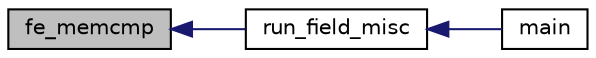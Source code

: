 digraph "fe_memcmp"
{
  edge [fontname="Helvetica",fontsize="10",labelfontname="Helvetica",labelfontsize="10"];
  node [fontname="Helvetica",fontsize="10",shape=record];
  rankdir="LR";
  Node122 [label="fe_memcmp",height=0.2,width=0.4,color="black", fillcolor="grey75", style="filled", fontcolor="black"];
  Node122 -> Node123 [dir="back",color="midnightblue",fontsize="10",style="solid",fontname="Helvetica"];
  Node123 [label="run_field_misc",height=0.2,width=0.4,color="black", fillcolor="white", style="filled",URL="$d5/d7f/tests_8c.html#a407b4cff8cbc365e753f2a1d70b45f81"];
  Node123 -> Node124 [dir="back",color="midnightblue",fontsize="10",style="solid",fontname="Helvetica"];
  Node124 [label="main",height=0.2,width=0.4,color="black", fillcolor="white", style="filled",URL="$d5/d7f/tests_8c.html#a3c04138a5bfe5d72780bb7e82a18e627"];
}
